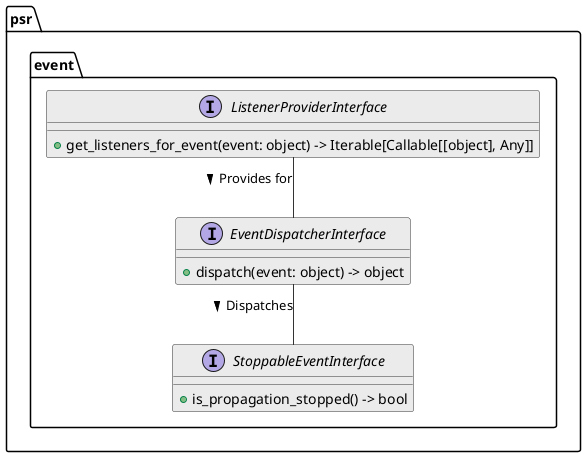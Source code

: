@startuml

skinparam class {
  BackgroundColor #ebebeb
  ArrowColor      #333
  BorderColor     #333
}

skinparam lineType ortho

package psr.event {
  interface EventDispatcherInterface {
    + dispatch(event: object) -> object
  }

  interface ListenerProviderInterface {
    + get_listeners_for_event(event: object) -> Iterable[Callable[[object], Any]]
  }

  interface StoppableEventInterface {
    + is_propagation_stopped() -> bool
  }

  EventDispatcherInterface -- StoppableEventInterface : "Dispatches >"
  ListenerProviderInterface -- EventDispatcherInterface  : "Provides for >"
}

@enduml

